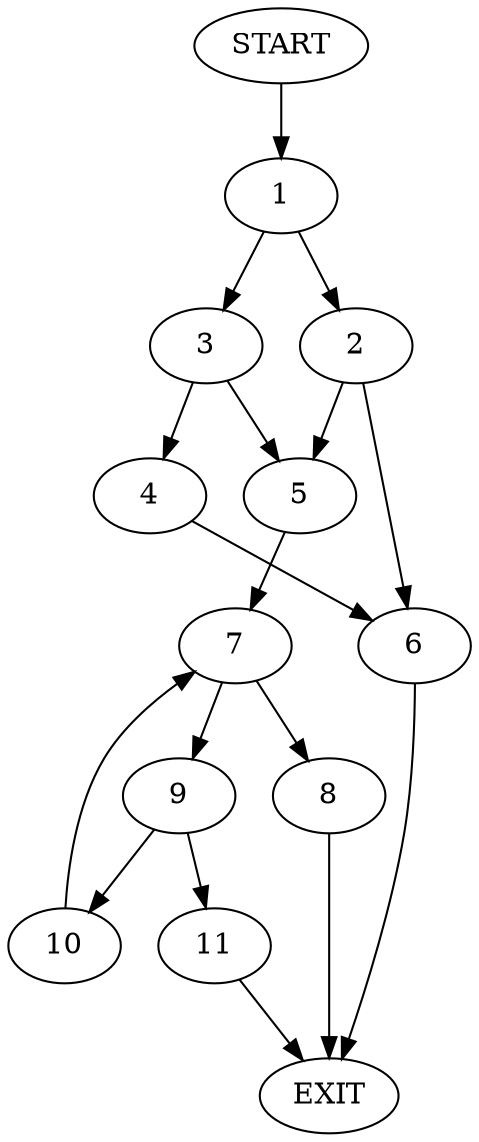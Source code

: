 digraph {
0 [label="START"]
12 [label="EXIT"]
0 -> 1
1 -> 2
1 -> 3
3 -> 4
3 -> 5
2 -> 5
2 -> 6
5 -> 7
4 -> 6
6 -> 12
7 -> 8
7 -> 9
8 -> 12
9 -> 10
9 -> 11
10 -> 7
11 -> 12
}
